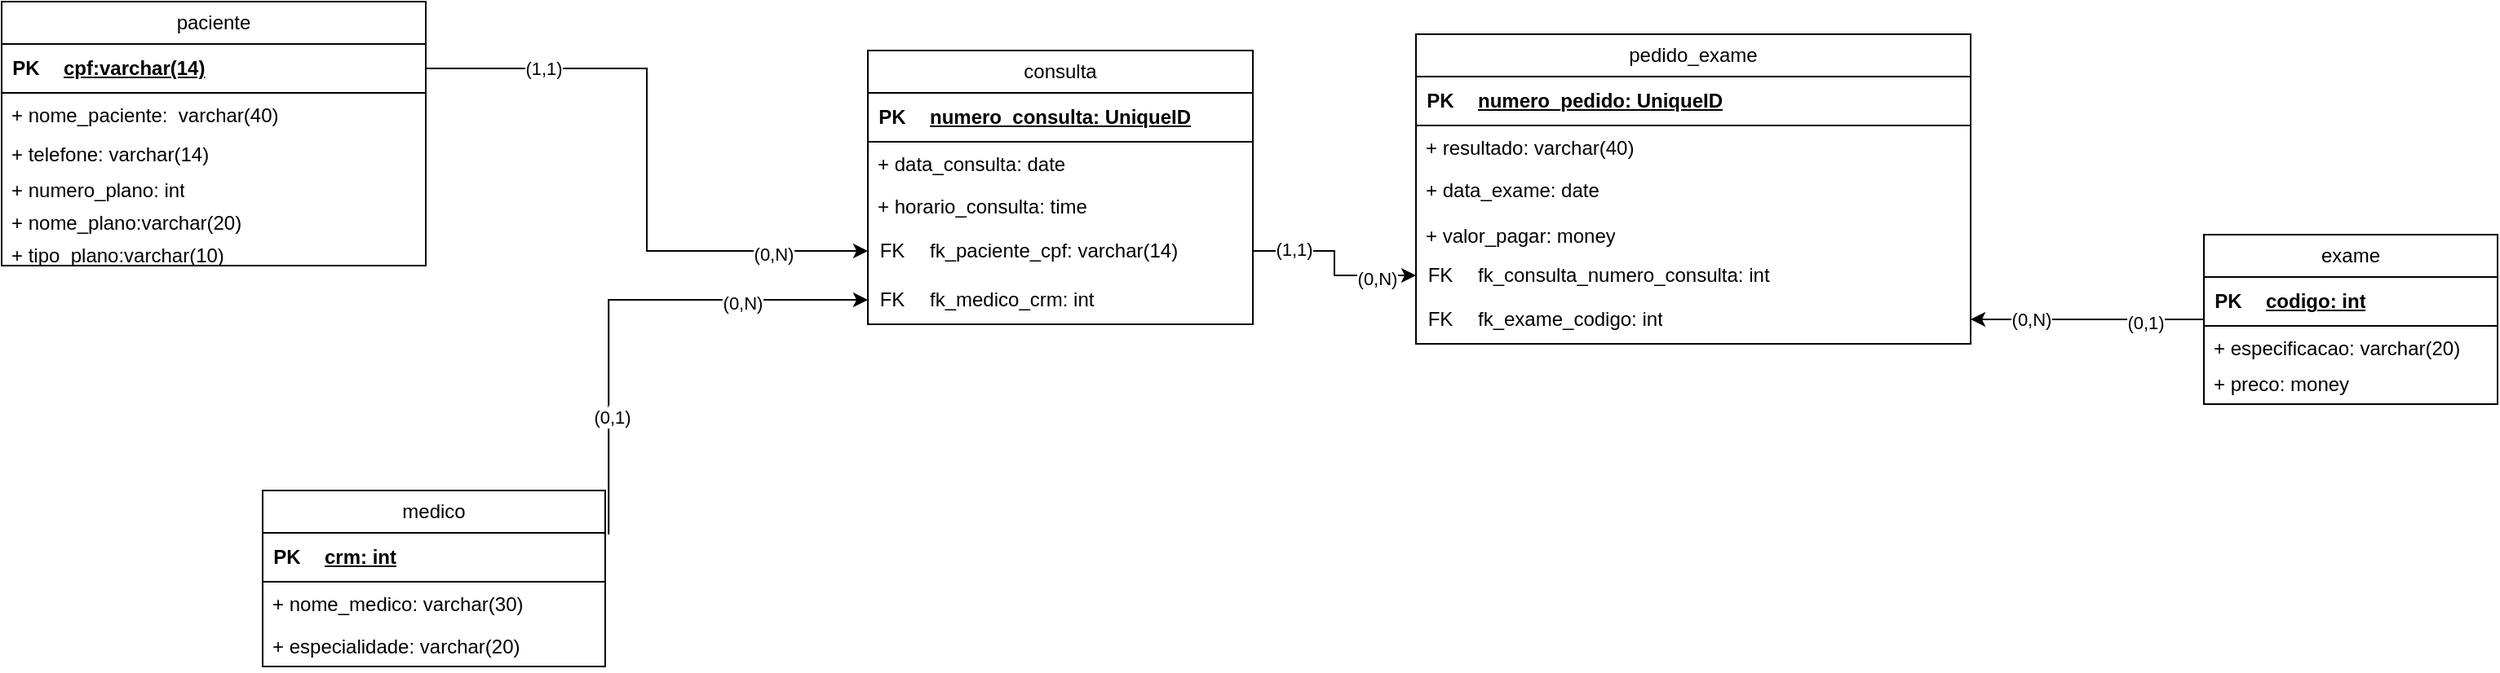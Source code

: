<mxfile version="24.7.7">
  <diagram name="Página-1" id="XLWcUnQ2OtwNRo95f-Rs">
    <mxGraphModel dx="1068" dy="473" grid="1" gridSize="10" guides="1" tooltips="1" connect="1" arrows="1" fold="1" page="1" pageScale="1" pageWidth="827" pageHeight="1169" math="0" shadow="0">
      <root>
        <mxCell id="0" />
        <mxCell id="1" parent="0" />
        <mxCell id="TTbMjoaPgEURXuAcXUNv-1" value="paciente" style="swimlane;fontStyle=0;childLayout=stackLayout;horizontal=1;startSize=26;fillColor=none;horizontalStack=0;resizeParent=1;resizeParentMax=0;resizeLast=0;collapsible=1;marginBottom=0;whiteSpace=wrap;html=1;" vertex="1" parent="1">
          <mxGeometry x="60" y="200" width="260" height="162" as="geometry" />
        </mxCell>
        <mxCell id="TTbMjoaPgEURXuAcXUNv-11" value="" style="shape=table;startSize=0;container=1;collapsible=1;childLayout=tableLayout;fixedRows=1;rowLines=0;fontStyle=0;align=center;resizeLast=1;strokeColor=none;fillColor=none;collapsible=0;" vertex="1" parent="TTbMjoaPgEURXuAcXUNv-1">
          <mxGeometry y="26" width="260" height="30" as="geometry" />
        </mxCell>
        <mxCell id="TTbMjoaPgEURXuAcXUNv-12" value="" style="shape=tableRow;horizontal=0;startSize=0;swimlaneHead=0;swimlaneBody=0;fillColor=none;collapsible=0;dropTarget=0;points=[[0,0.5],[1,0.5]];portConstraint=eastwest;top=0;left=0;right=0;bottom=1;" vertex="1" parent="TTbMjoaPgEURXuAcXUNv-11">
          <mxGeometry width="260" height="30" as="geometry" />
        </mxCell>
        <mxCell id="TTbMjoaPgEURXuAcXUNv-13" value="PK" style="shape=partialRectangle;connectable=0;fillColor=none;top=0;left=0;bottom=0;right=0;fontStyle=1;overflow=hidden;whiteSpace=wrap;html=1;" vertex="1" parent="TTbMjoaPgEURXuAcXUNv-12">
          <mxGeometry width="30" height="30" as="geometry">
            <mxRectangle width="30" height="30" as="alternateBounds" />
          </mxGeometry>
        </mxCell>
        <mxCell id="TTbMjoaPgEURXuAcXUNv-14" value="cpf:varchar(14)" style="shape=partialRectangle;connectable=0;fillColor=none;top=0;left=0;bottom=0;right=0;align=left;spacingLeft=6;fontStyle=5;overflow=hidden;whiteSpace=wrap;html=1;" vertex="1" parent="TTbMjoaPgEURXuAcXUNv-12">
          <mxGeometry x="30" width="230" height="30" as="geometry">
            <mxRectangle width="230" height="30" as="alternateBounds" />
          </mxGeometry>
        </mxCell>
        <mxCell id="TTbMjoaPgEURXuAcXUNv-3" value="+ nome_paciente:&amp;nbsp; varchar(40)" style="text;strokeColor=none;fillColor=none;align=left;verticalAlign=top;spacingLeft=4;spacingRight=4;overflow=hidden;rotatable=0;points=[[0,0.5],[1,0.5]];portConstraint=eastwest;whiteSpace=wrap;html=1;" vertex="1" parent="TTbMjoaPgEURXuAcXUNv-1">
          <mxGeometry y="56" width="260" height="24" as="geometry" />
        </mxCell>
        <mxCell id="TTbMjoaPgEURXuAcXUNv-4" value="+ telefone: varchar(14)&lt;div&gt;&lt;br&gt;&lt;/div&gt;" style="text;strokeColor=none;fillColor=none;align=left;verticalAlign=top;spacingLeft=4;spacingRight=4;overflow=hidden;rotatable=0;points=[[0,0.5],[1,0.5]];portConstraint=eastwest;whiteSpace=wrap;html=1;" vertex="1" parent="TTbMjoaPgEURXuAcXUNv-1">
          <mxGeometry y="80" width="260" height="22" as="geometry" />
        </mxCell>
        <mxCell id="TTbMjoaPgEURXuAcXUNv-5" value="+ numero_plano: int&lt;div&gt;&lt;br&gt;&lt;/div&gt;" style="text;strokeColor=none;fillColor=none;align=left;verticalAlign=top;spacingLeft=4;spacingRight=4;overflow=hidden;rotatable=0;points=[[0,0.5],[1,0.5]];portConstraint=eastwest;whiteSpace=wrap;html=1;" vertex="1" parent="TTbMjoaPgEURXuAcXUNv-1">
          <mxGeometry y="102" width="260" height="20" as="geometry" />
        </mxCell>
        <mxCell id="TTbMjoaPgEURXuAcXUNv-6" value="+ nome_plano:varchar(20)" style="text;strokeColor=none;fillColor=none;align=left;verticalAlign=top;spacingLeft=4;spacingRight=4;overflow=hidden;rotatable=0;points=[[0,0.5],[1,0.5]];portConstraint=eastwest;whiteSpace=wrap;html=1;" vertex="1" parent="TTbMjoaPgEURXuAcXUNv-1">
          <mxGeometry y="122" width="260" height="20" as="geometry" />
        </mxCell>
        <mxCell id="TTbMjoaPgEURXuAcXUNv-7" value="+ tipo_plano:varchar(10)" style="text;strokeColor=none;fillColor=none;align=left;verticalAlign=top;spacingLeft=4;spacingRight=4;overflow=hidden;rotatable=0;points=[[0,0.5],[1,0.5]];portConstraint=eastwest;whiteSpace=wrap;html=1;" vertex="1" parent="TTbMjoaPgEURXuAcXUNv-1">
          <mxGeometry y="142" width="260" height="20" as="geometry" />
        </mxCell>
        <mxCell id="TTbMjoaPgEURXuAcXUNv-28" value="medico" style="swimlane;fontStyle=0;childLayout=stackLayout;horizontal=1;startSize=26;fillColor=none;horizontalStack=0;resizeParent=1;resizeParentMax=0;resizeLast=0;collapsible=1;marginBottom=0;whiteSpace=wrap;html=1;" vertex="1" parent="1">
          <mxGeometry x="220" y="500" width="210" height="108" as="geometry" />
        </mxCell>
        <mxCell id="TTbMjoaPgEURXuAcXUNv-32" value="" style="shape=table;startSize=0;container=1;collapsible=1;childLayout=tableLayout;fixedRows=1;rowLines=0;fontStyle=0;align=center;resizeLast=1;strokeColor=none;fillColor=none;collapsible=0;" vertex="1" parent="TTbMjoaPgEURXuAcXUNv-28">
          <mxGeometry y="26" width="210" height="30" as="geometry" />
        </mxCell>
        <mxCell id="TTbMjoaPgEURXuAcXUNv-33" value="" style="shape=tableRow;horizontal=0;startSize=0;swimlaneHead=0;swimlaneBody=0;fillColor=none;collapsible=0;dropTarget=0;points=[[0,0.5],[1,0.5]];portConstraint=eastwest;top=0;left=0;right=0;bottom=1;" vertex="1" parent="TTbMjoaPgEURXuAcXUNv-32">
          <mxGeometry width="210" height="30" as="geometry" />
        </mxCell>
        <mxCell id="TTbMjoaPgEURXuAcXUNv-34" value="PK" style="shape=partialRectangle;connectable=0;fillColor=none;top=0;left=0;bottom=0;right=0;fontStyle=1;overflow=hidden;whiteSpace=wrap;html=1;" vertex="1" parent="TTbMjoaPgEURXuAcXUNv-33">
          <mxGeometry width="30" height="30" as="geometry">
            <mxRectangle width="30" height="30" as="alternateBounds" />
          </mxGeometry>
        </mxCell>
        <mxCell id="TTbMjoaPgEURXuAcXUNv-35" value="crm: int" style="shape=partialRectangle;connectable=0;fillColor=none;top=0;left=0;bottom=0;right=0;align=left;spacingLeft=6;fontStyle=5;overflow=hidden;whiteSpace=wrap;html=1;" vertex="1" parent="TTbMjoaPgEURXuAcXUNv-33">
          <mxGeometry x="30" width="180" height="30" as="geometry">
            <mxRectangle width="180" height="30" as="alternateBounds" />
          </mxGeometry>
        </mxCell>
        <mxCell id="TTbMjoaPgEURXuAcXUNv-30" value="+ nome_medico: varchar(30)" style="text;strokeColor=none;fillColor=none;align=left;verticalAlign=top;spacingLeft=4;spacingRight=4;overflow=hidden;rotatable=0;points=[[0,0.5],[1,0.5]];portConstraint=eastwest;whiteSpace=wrap;html=1;" vertex="1" parent="TTbMjoaPgEURXuAcXUNv-28">
          <mxGeometry y="56" width="210" height="26" as="geometry" />
        </mxCell>
        <mxCell id="TTbMjoaPgEURXuAcXUNv-31" value="+ especialidade: varchar(20)" style="text;strokeColor=none;fillColor=none;align=left;verticalAlign=top;spacingLeft=4;spacingRight=4;overflow=hidden;rotatable=0;points=[[0,0.5],[1,0.5]];portConstraint=eastwest;whiteSpace=wrap;html=1;" vertex="1" parent="TTbMjoaPgEURXuAcXUNv-28">
          <mxGeometry y="82" width="210" height="26" as="geometry" />
        </mxCell>
        <mxCell id="TTbMjoaPgEURXuAcXUNv-228" style="edgeStyle=orthogonalEdgeStyle;rounded=0;orthogonalLoop=1;jettySize=auto;html=1;entryX=1;entryY=0.5;entryDx=0;entryDy=0;" edge="1" parent="1" source="TTbMjoaPgEURXuAcXUNv-36" target="TTbMjoaPgEURXuAcXUNv-214">
          <mxGeometry relative="1" as="geometry" />
        </mxCell>
        <mxCell id="TTbMjoaPgEURXuAcXUNv-249" value="(0,N)" style="edgeLabel;html=1;align=center;verticalAlign=middle;resizable=0;points=[];" vertex="1" connectable="0" parent="TTbMjoaPgEURXuAcXUNv-228">
          <mxGeometry x="0.482" relative="1" as="geometry">
            <mxPoint as="offset" />
          </mxGeometry>
        </mxCell>
        <mxCell id="TTbMjoaPgEURXuAcXUNv-250" value="(0,1)" style="edgeLabel;html=1;align=center;verticalAlign=middle;resizable=0;points=[];" vertex="1" connectable="0" parent="TTbMjoaPgEURXuAcXUNv-228">
          <mxGeometry x="-0.496" y="2" relative="1" as="geometry">
            <mxPoint as="offset" />
          </mxGeometry>
        </mxCell>
        <mxCell id="TTbMjoaPgEURXuAcXUNv-36" value="exame" style="swimlane;fontStyle=0;childLayout=stackLayout;horizontal=1;startSize=26;fillColor=none;horizontalStack=0;resizeParent=1;resizeParentMax=0;resizeLast=0;collapsible=1;marginBottom=0;whiteSpace=wrap;html=1;" vertex="1" parent="1">
          <mxGeometry x="1410" y="343" width="180" height="104" as="geometry" />
        </mxCell>
        <mxCell id="TTbMjoaPgEURXuAcXUNv-40" value="" style="shape=table;startSize=0;container=1;collapsible=1;childLayout=tableLayout;fixedRows=1;rowLines=0;fontStyle=0;align=center;resizeLast=1;strokeColor=none;fillColor=none;collapsible=0;" vertex="1" parent="TTbMjoaPgEURXuAcXUNv-36">
          <mxGeometry y="26" width="180" height="30" as="geometry" />
        </mxCell>
        <mxCell id="TTbMjoaPgEURXuAcXUNv-41" value="" style="shape=tableRow;horizontal=0;startSize=0;swimlaneHead=0;swimlaneBody=0;fillColor=none;collapsible=0;dropTarget=0;points=[[0,0.5],[1,0.5]];portConstraint=eastwest;top=0;left=0;right=0;bottom=1;" vertex="1" parent="TTbMjoaPgEURXuAcXUNv-40">
          <mxGeometry width="180" height="30" as="geometry" />
        </mxCell>
        <mxCell id="TTbMjoaPgEURXuAcXUNv-42" value="PK" style="shape=partialRectangle;connectable=0;fillColor=none;top=0;left=0;bottom=0;right=0;fontStyle=1;overflow=hidden;whiteSpace=wrap;html=1;" vertex="1" parent="TTbMjoaPgEURXuAcXUNv-41">
          <mxGeometry width="30" height="30" as="geometry">
            <mxRectangle width="30" height="30" as="alternateBounds" />
          </mxGeometry>
        </mxCell>
        <mxCell id="TTbMjoaPgEURXuAcXUNv-43" value="codigo: int" style="shape=partialRectangle;connectable=0;fillColor=none;top=0;left=0;bottom=0;right=0;align=left;spacingLeft=6;fontStyle=5;overflow=hidden;whiteSpace=wrap;html=1;" vertex="1" parent="TTbMjoaPgEURXuAcXUNv-41">
          <mxGeometry x="30" width="150" height="30" as="geometry">
            <mxRectangle width="150" height="30" as="alternateBounds" />
          </mxGeometry>
        </mxCell>
        <mxCell id="TTbMjoaPgEURXuAcXUNv-38" value="+ especificacao: varchar(20)" style="text;strokeColor=none;fillColor=none;align=left;verticalAlign=top;spacingLeft=4;spacingRight=4;overflow=hidden;rotatable=0;points=[[0,0.5],[1,0.5]];portConstraint=eastwest;whiteSpace=wrap;html=1;" vertex="1" parent="TTbMjoaPgEURXuAcXUNv-36">
          <mxGeometry y="56" width="180" height="22" as="geometry" />
        </mxCell>
        <mxCell id="TTbMjoaPgEURXuAcXUNv-39" value="+ preco: money" style="text;strokeColor=none;fillColor=none;align=left;verticalAlign=top;spacingLeft=4;spacingRight=4;overflow=hidden;rotatable=0;points=[[0,0.5],[1,0.5]];portConstraint=eastwest;whiteSpace=wrap;html=1;" vertex="1" parent="TTbMjoaPgEURXuAcXUNv-36">
          <mxGeometry y="78" width="180" height="26" as="geometry" />
        </mxCell>
        <mxCell id="TTbMjoaPgEURXuAcXUNv-44" value="consulta" style="swimlane;fontStyle=0;childLayout=stackLayout;horizontal=1;startSize=26;fillColor=none;horizontalStack=0;resizeParent=1;resizeParentMax=0;resizeLast=0;collapsible=1;marginBottom=0;whiteSpace=wrap;html=1;" vertex="1" parent="1">
          <mxGeometry x="591" y="230" width="236" height="168" as="geometry" />
        </mxCell>
        <mxCell id="TTbMjoaPgEURXuAcXUNv-48" value="" style="shape=table;startSize=0;container=1;collapsible=1;childLayout=tableLayout;fixedRows=1;rowLines=0;fontStyle=0;align=center;resizeLast=1;strokeColor=none;fillColor=none;collapsible=0;" vertex="1" parent="TTbMjoaPgEURXuAcXUNv-44">
          <mxGeometry y="26" width="236" height="30" as="geometry" />
        </mxCell>
        <mxCell id="TTbMjoaPgEURXuAcXUNv-49" value="" style="shape=tableRow;horizontal=0;startSize=0;swimlaneHead=0;swimlaneBody=0;fillColor=none;collapsible=0;dropTarget=0;points=[[0,0.5],[1,0.5]];portConstraint=eastwest;top=0;left=0;right=0;bottom=1;" vertex="1" parent="TTbMjoaPgEURXuAcXUNv-48">
          <mxGeometry width="236" height="30" as="geometry" />
        </mxCell>
        <mxCell id="TTbMjoaPgEURXuAcXUNv-50" value="PK" style="shape=partialRectangle;connectable=0;fillColor=none;top=0;left=0;bottom=0;right=0;fontStyle=1;overflow=hidden;whiteSpace=wrap;html=1;" vertex="1" parent="TTbMjoaPgEURXuAcXUNv-49">
          <mxGeometry width="30" height="30" as="geometry">
            <mxRectangle width="30" height="30" as="alternateBounds" />
          </mxGeometry>
        </mxCell>
        <mxCell id="TTbMjoaPgEURXuAcXUNv-51" value="numero_consulta: UniqueID" style="shape=partialRectangle;connectable=0;fillColor=none;top=0;left=0;bottom=0;right=0;align=left;spacingLeft=6;fontStyle=5;overflow=hidden;whiteSpace=wrap;html=1;" vertex="1" parent="TTbMjoaPgEURXuAcXUNv-49">
          <mxGeometry x="30" width="206" height="30" as="geometry">
            <mxRectangle width="206" height="30" as="alternateBounds" />
          </mxGeometry>
        </mxCell>
        <mxCell id="TTbMjoaPgEURXuAcXUNv-46" value="+ data_consulta: date" style="text;strokeColor=none;fillColor=none;align=left;verticalAlign=top;spacingLeft=4;spacingRight=4;overflow=hidden;rotatable=0;points=[[0,0.5],[1,0.5]];portConstraint=eastwest;whiteSpace=wrap;html=1;" vertex="1" parent="TTbMjoaPgEURXuAcXUNv-44">
          <mxGeometry y="56" width="236" height="26" as="geometry" />
        </mxCell>
        <mxCell id="TTbMjoaPgEURXuAcXUNv-47" value="+ horario_consulta: time" style="text;strokeColor=none;fillColor=none;align=left;verticalAlign=top;spacingLeft=4;spacingRight=4;overflow=hidden;rotatable=0;points=[[0,0.5],[1,0.5]];portConstraint=eastwest;whiteSpace=wrap;html=1;" vertex="1" parent="TTbMjoaPgEURXuAcXUNv-44">
          <mxGeometry y="82" width="236" height="26" as="geometry" />
        </mxCell>
        <mxCell id="TTbMjoaPgEURXuAcXUNv-53" value="" style="shape=table;startSize=0;container=1;collapsible=1;childLayout=tableLayout;fixedRows=1;rowLines=0;fontStyle=0;align=center;resizeLast=1;strokeColor=none;fillColor=none;collapsible=0;" vertex="1" parent="TTbMjoaPgEURXuAcXUNv-44">
          <mxGeometry y="108" width="236" height="60" as="geometry" />
        </mxCell>
        <mxCell id="TTbMjoaPgEURXuAcXUNv-54" value="" style="shape=tableRow;horizontal=0;startSize=0;swimlaneHead=0;swimlaneBody=0;fillColor=none;collapsible=0;dropTarget=0;points=[[0,0.5],[1,0.5]];portConstraint=eastwest;top=0;left=0;right=0;bottom=0;" vertex="1" parent="TTbMjoaPgEURXuAcXUNv-53">
          <mxGeometry width="236" height="30" as="geometry" />
        </mxCell>
        <mxCell id="TTbMjoaPgEURXuAcXUNv-55" value="FK" style="shape=partialRectangle;connectable=0;fillColor=none;top=0;left=0;bottom=0;right=0;fontStyle=0;overflow=hidden;whiteSpace=wrap;html=1;" vertex="1" parent="TTbMjoaPgEURXuAcXUNv-54">
          <mxGeometry width="30" height="30" as="geometry">
            <mxRectangle width="30" height="30" as="alternateBounds" />
          </mxGeometry>
        </mxCell>
        <mxCell id="TTbMjoaPgEURXuAcXUNv-56" value="fk_paciente_cpf: varchar(14)" style="shape=partialRectangle;connectable=0;fillColor=none;top=0;left=0;bottom=0;right=0;align=left;spacingLeft=6;fontStyle=0;overflow=hidden;whiteSpace=wrap;html=1;" vertex="1" parent="TTbMjoaPgEURXuAcXUNv-54">
          <mxGeometry x="30" width="206" height="30" as="geometry">
            <mxRectangle width="206" height="30" as="alternateBounds" />
          </mxGeometry>
        </mxCell>
        <mxCell id="TTbMjoaPgEURXuAcXUNv-57" value="" style="shape=tableRow;horizontal=0;startSize=0;swimlaneHead=0;swimlaneBody=0;fillColor=none;collapsible=0;dropTarget=0;points=[[0,0.5],[1,0.5]];portConstraint=eastwest;top=0;left=0;right=0;bottom=0;" vertex="1" parent="TTbMjoaPgEURXuAcXUNv-53">
          <mxGeometry y="30" width="236" height="30" as="geometry" />
        </mxCell>
        <mxCell id="TTbMjoaPgEURXuAcXUNv-58" value="FK" style="shape=partialRectangle;connectable=0;fillColor=none;top=0;left=0;bottom=0;right=0;fontStyle=0;overflow=hidden;whiteSpace=wrap;html=1;" vertex="1" parent="TTbMjoaPgEURXuAcXUNv-57">
          <mxGeometry width="30" height="30" as="geometry">
            <mxRectangle width="30" height="30" as="alternateBounds" />
          </mxGeometry>
        </mxCell>
        <mxCell id="TTbMjoaPgEURXuAcXUNv-59" value="fk_medico_crm: int" style="shape=partialRectangle;connectable=0;fillColor=none;top=0;left=0;bottom=0;right=0;align=left;spacingLeft=6;fontStyle=0;overflow=hidden;whiteSpace=wrap;html=1;" vertex="1" parent="TTbMjoaPgEURXuAcXUNv-57">
          <mxGeometry x="30" width="206" height="30" as="geometry">
            <mxRectangle width="206" height="30" as="alternateBounds" />
          </mxGeometry>
        </mxCell>
        <mxCell id="TTbMjoaPgEURXuAcXUNv-61" value="pedido_exame" style="swimlane;fontStyle=0;childLayout=stackLayout;horizontal=1;startSize=26;fillColor=none;horizontalStack=0;resizeParent=1;resizeParentMax=0;resizeLast=0;collapsible=1;marginBottom=0;whiteSpace=wrap;html=1;" vertex="1" parent="1">
          <mxGeometry x="927" y="220" width="340" height="190" as="geometry" />
        </mxCell>
        <mxCell id="TTbMjoaPgEURXuAcXUNv-192" value="" style="shape=table;startSize=0;container=1;collapsible=1;childLayout=tableLayout;fixedRows=1;rowLines=0;fontStyle=0;align=center;resizeLast=1;strokeColor=none;fillColor=none;collapsible=0;" vertex="1" parent="TTbMjoaPgEURXuAcXUNv-61">
          <mxGeometry y="26" width="340" height="30" as="geometry" />
        </mxCell>
        <mxCell id="TTbMjoaPgEURXuAcXUNv-193" value="" style="shape=tableRow;horizontal=0;startSize=0;swimlaneHead=0;swimlaneBody=0;fillColor=none;collapsible=0;dropTarget=0;points=[[0,0.5],[1,0.5]];portConstraint=eastwest;top=0;left=0;right=0;bottom=1;" vertex="1" parent="TTbMjoaPgEURXuAcXUNv-192">
          <mxGeometry width="340" height="30" as="geometry" />
        </mxCell>
        <mxCell id="TTbMjoaPgEURXuAcXUNv-194" value="PK" style="shape=partialRectangle;connectable=0;fillColor=none;top=0;left=0;bottom=0;right=0;fontStyle=1;overflow=hidden;whiteSpace=wrap;html=1;" vertex="1" parent="TTbMjoaPgEURXuAcXUNv-193">
          <mxGeometry width="30" height="30" as="geometry">
            <mxRectangle width="30" height="30" as="alternateBounds" />
          </mxGeometry>
        </mxCell>
        <mxCell id="TTbMjoaPgEURXuAcXUNv-195" value="numero_pedido: UniqueID" style="shape=partialRectangle;connectable=0;fillColor=none;top=0;left=0;bottom=0;right=0;align=left;spacingLeft=6;fontStyle=5;overflow=hidden;whiteSpace=wrap;html=1;" vertex="1" parent="TTbMjoaPgEURXuAcXUNv-193">
          <mxGeometry x="30" width="310" height="30" as="geometry">
            <mxRectangle width="310" height="30" as="alternateBounds" />
          </mxGeometry>
        </mxCell>
        <mxCell id="TTbMjoaPgEURXuAcXUNv-63" value="+ resultado: varchar(40)" style="text;strokeColor=none;fillColor=none;align=left;verticalAlign=top;spacingLeft=4;spacingRight=4;overflow=hidden;rotatable=0;points=[[0,0.5],[1,0.5]];portConstraint=eastwest;whiteSpace=wrap;html=1;" vertex="1" parent="TTbMjoaPgEURXuAcXUNv-61">
          <mxGeometry y="56" width="340" height="26" as="geometry" />
        </mxCell>
        <mxCell id="TTbMjoaPgEURXuAcXUNv-64" value="+ data_exame: date" style="text;strokeColor=none;fillColor=none;align=left;verticalAlign=top;spacingLeft=4;spacingRight=4;overflow=hidden;rotatable=0;points=[[0,0.5],[1,0.5]];portConstraint=eastwest;whiteSpace=wrap;html=1;" vertex="1" parent="TTbMjoaPgEURXuAcXUNv-61">
          <mxGeometry y="82" width="340" height="28" as="geometry" />
        </mxCell>
        <mxCell id="TTbMjoaPgEURXuAcXUNv-196" value="+ valor_pagar: money" style="text;strokeColor=none;fillColor=none;align=left;verticalAlign=top;spacingLeft=4;spacingRight=4;overflow=hidden;rotatable=0;points=[[0,0.5],[1,0.5]];portConstraint=eastwest;whiteSpace=wrap;html=1;" vertex="1" parent="TTbMjoaPgEURXuAcXUNv-61">
          <mxGeometry y="110" width="340" height="26" as="geometry" />
        </mxCell>
        <mxCell id="TTbMjoaPgEURXuAcXUNv-199" value="" style="shape=table;startSize=0;container=1;collapsible=1;childLayout=tableLayout;fixedRows=1;rowLines=0;fontStyle=0;align=center;resizeLast=1;strokeColor=none;fillColor=none;collapsible=0;" vertex="1" parent="TTbMjoaPgEURXuAcXUNv-61">
          <mxGeometry y="136" width="340" height="54" as="geometry" />
        </mxCell>
        <mxCell id="TTbMjoaPgEURXuAcXUNv-200" value="" style="shape=tableRow;horizontal=0;startSize=0;swimlaneHead=0;swimlaneBody=0;fillColor=none;collapsible=0;dropTarget=0;points=[[0,0.5],[1,0.5]];portConstraint=eastwest;top=0;left=0;right=0;bottom=0;" vertex="1" parent="TTbMjoaPgEURXuAcXUNv-199">
          <mxGeometry width="340" height="24" as="geometry" />
        </mxCell>
        <mxCell id="TTbMjoaPgEURXuAcXUNv-201" value="FK" style="shape=partialRectangle;connectable=0;fillColor=none;top=0;left=0;bottom=0;right=0;fontStyle=0;overflow=hidden;whiteSpace=wrap;html=1;" vertex="1" parent="TTbMjoaPgEURXuAcXUNv-200">
          <mxGeometry width="30" height="24" as="geometry">
            <mxRectangle width="30" height="24" as="alternateBounds" />
          </mxGeometry>
        </mxCell>
        <mxCell id="TTbMjoaPgEURXuAcXUNv-202" value="fk_consulta_numero_consulta: int" style="shape=partialRectangle;connectable=0;fillColor=none;top=0;left=0;bottom=0;right=0;align=left;spacingLeft=6;fontStyle=0;overflow=hidden;whiteSpace=wrap;html=1;" vertex="1" parent="TTbMjoaPgEURXuAcXUNv-200">
          <mxGeometry x="30" width="310" height="24" as="geometry">
            <mxRectangle width="310" height="24" as="alternateBounds" />
          </mxGeometry>
        </mxCell>
        <mxCell id="TTbMjoaPgEURXuAcXUNv-214" value="" style="shape=tableRow;horizontal=0;startSize=0;swimlaneHead=0;swimlaneBody=0;fillColor=none;collapsible=0;dropTarget=0;points=[[0,0.5],[1,0.5]];portConstraint=eastwest;top=0;left=0;right=0;bottom=0;" vertex="1" parent="TTbMjoaPgEURXuAcXUNv-199">
          <mxGeometry y="24" width="340" height="30" as="geometry" />
        </mxCell>
        <mxCell id="TTbMjoaPgEURXuAcXUNv-215" value="FK" style="shape=partialRectangle;connectable=0;fillColor=none;top=0;left=0;bottom=0;right=0;fontStyle=0;overflow=hidden;whiteSpace=wrap;html=1;" vertex="1" parent="TTbMjoaPgEURXuAcXUNv-214">
          <mxGeometry width="30" height="30" as="geometry">
            <mxRectangle width="30" height="30" as="alternateBounds" />
          </mxGeometry>
        </mxCell>
        <mxCell id="TTbMjoaPgEURXuAcXUNv-216" value="fk_exame_codigo: int" style="shape=partialRectangle;connectable=0;fillColor=none;top=0;left=0;bottom=0;right=0;align=left;spacingLeft=6;fontStyle=0;overflow=hidden;whiteSpace=wrap;html=1;" vertex="1" parent="TTbMjoaPgEURXuAcXUNv-214">
          <mxGeometry x="30" width="310" height="30" as="geometry">
            <mxRectangle width="310" height="30" as="alternateBounds" />
          </mxGeometry>
        </mxCell>
        <mxCell id="TTbMjoaPgEURXuAcXUNv-227" style="edgeStyle=orthogonalEdgeStyle;rounded=0;orthogonalLoop=1;jettySize=auto;html=1;" edge="1" parent="1" source="TTbMjoaPgEURXuAcXUNv-54" target="TTbMjoaPgEURXuAcXUNv-200">
          <mxGeometry relative="1" as="geometry">
            <mxPoint x="927" y="395" as="targetPoint" />
          </mxGeometry>
        </mxCell>
        <mxCell id="TTbMjoaPgEURXuAcXUNv-247" value="(1,1)" style="edgeLabel;html=1;align=center;verticalAlign=middle;resizable=0;points=[];" vertex="1" connectable="0" parent="TTbMjoaPgEURXuAcXUNv-227">
          <mxGeometry x="-0.565" y="1" relative="1" as="geometry">
            <mxPoint as="offset" />
          </mxGeometry>
        </mxCell>
        <mxCell id="TTbMjoaPgEURXuAcXUNv-248" value="(0,N)" style="edgeLabel;html=1;align=center;verticalAlign=middle;resizable=0;points=[];" vertex="1" connectable="0" parent="TTbMjoaPgEURXuAcXUNv-227">
          <mxGeometry x="0.583" y="-2" relative="1" as="geometry">
            <mxPoint as="offset" />
          </mxGeometry>
        </mxCell>
        <mxCell id="TTbMjoaPgEURXuAcXUNv-236" style="edgeStyle=orthogonalEdgeStyle;rounded=0;orthogonalLoop=1;jettySize=auto;html=1;entryX=0;entryY=0.5;entryDx=0;entryDy=0;exitX=1;exitY=0.5;exitDx=0;exitDy=0;" edge="1" parent="1" source="TTbMjoaPgEURXuAcXUNv-12" target="TTbMjoaPgEURXuAcXUNv-54">
          <mxGeometry relative="1" as="geometry" />
        </mxCell>
        <mxCell id="TTbMjoaPgEURXuAcXUNv-239" value="1" style="edgeLabel;html=1;align=center;verticalAlign=middle;resizable=0;points=[];" vertex="1" connectable="0" parent="TTbMjoaPgEURXuAcXUNv-236">
          <mxGeometry x="-0.645" y="1" relative="1" as="geometry">
            <mxPoint as="offset" />
          </mxGeometry>
        </mxCell>
        <mxCell id="TTbMjoaPgEURXuAcXUNv-240" value="1" style="edgeLabel;html=1;align=center;verticalAlign=middle;resizable=0;points=[];" vertex="1" connectable="0" parent="TTbMjoaPgEURXuAcXUNv-236">
          <mxGeometry x="0.661" relative="1" as="geometry">
            <mxPoint as="offset" />
          </mxGeometry>
        </mxCell>
        <mxCell id="TTbMjoaPgEURXuAcXUNv-245" value="(1,1)" style="edgeLabel;html=1;align=center;verticalAlign=middle;resizable=0;points=[];" vertex="1" connectable="0" parent="TTbMjoaPgEURXuAcXUNv-236">
          <mxGeometry x="-0.624" relative="1" as="geometry">
            <mxPoint as="offset" />
          </mxGeometry>
        </mxCell>
        <mxCell id="TTbMjoaPgEURXuAcXUNv-246" value="(0,N)" style="edgeLabel;html=1;align=center;verticalAlign=middle;resizable=0;points=[];" vertex="1" connectable="0" parent="TTbMjoaPgEURXuAcXUNv-236">
          <mxGeometry x="0.697" y="-2" relative="1" as="geometry">
            <mxPoint as="offset" />
          </mxGeometry>
        </mxCell>
        <mxCell id="TTbMjoaPgEURXuAcXUNv-237" style="edgeStyle=orthogonalEdgeStyle;rounded=0;orthogonalLoop=1;jettySize=auto;html=1;entryX=0;entryY=0.5;entryDx=0;entryDy=0;exitX=1.01;exitY=0.033;exitDx=0;exitDy=0;exitPerimeter=0;" edge="1" parent="1" source="TTbMjoaPgEURXuAcXUNv-33" target="TTbMjoaPgEURXuAcXUNv-57">
          <mxGeometry relative="1" as="geometry">
            <mxPoint x="480" y="510" as="sourcePoint" />
          </mxGeometry>
        </mxCell>
        <mxCell id="TTbMjoaPgEURXuAcXUNv-241" value="1" style="edgeLabel;html=1;align=center;verticalAlign=middle;resizable=0;points=[];" vertex="1" connectable="0" parent="TTbMjoaPgEURXuAcXUNv-237">
          <mxGeometry x="-0.518" y="-3" relative="1" as="geometry">
            <mxPoint as="offset" />
          </mxGeometry>
        </mxCell>
        <mxCell id="TTbMjoaPgEURXuAcXUNv-242" value="0" style="edgeLabel;html=1;align=center;verticalAlign=middle;resizable=0;points=[];" vertex="1" connectable="0" parent="TTbMjoaPgEURXuAcXUNv-237">
          <mxGeometry x="0.472" relative="1" as="geometry">
            <mxPoint as="offset" />
          </mxGeometry>
        </mxCell>
        <mxCell id="TTbMjoaPgEURXuAcXUNv-243" value="(0,1)" style="edgeLabel;html=1;align=center;verticalAlign=middle;resizable=0;points=[];" vertex="1" connectable="0" parent="TTbMjoaPgEURXuAcXUNv-237">
          <mxGeometry x="-0.525" y="-2" relative="1" as="geometry">
            <mxPoint as="offset" />
          </mxGeometry>
        </mxCell>
        <mxCell id="TTbMjoaPgEURXuAcXUNv-244" value="(0,N)" style="edgeLabel;html=1;align=center;verticalAlign=middle;resizable=0;points=[];" vertex="1" connectable="0" parent="TTbMjoaPgEURXuAcXUNv-237">
          <mxGeometry x="0.492" y="-2" relative="1" as="geometry">
            <mxPoint as="offset" />
          </mxGeometry>
        </mxCell>
      </root>
    </mxGraphModel>
  </diagram>
</mxfile>
